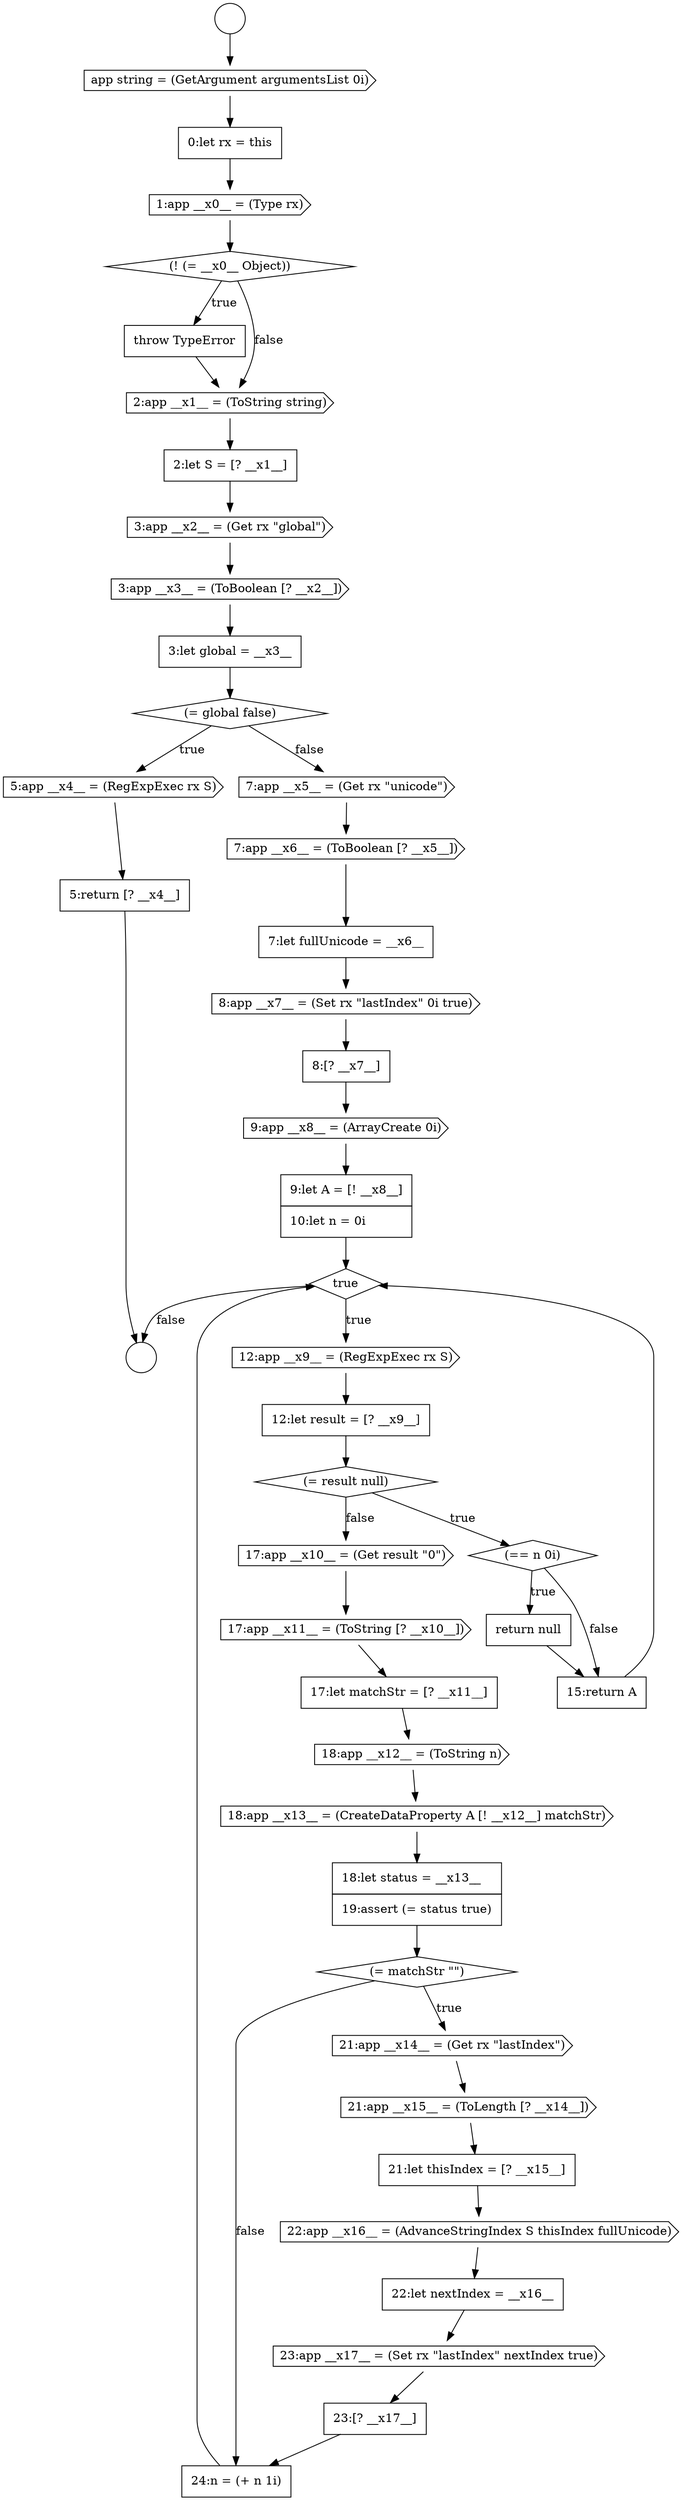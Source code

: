 digraph {
  node14057 [shape=cds, label=<<font color="black">2:app __x1__ = (ToString string)</font>> color="black" fillcolor="white" style=filled]
  node14084 [shape=none, margin=0, label=<<font color="black">
    <table border="0" cellborder="1" cellspacing="0" cellpadding="10">
      <tr><td align="left">18:let status = __x13__</td></tr>
      <tr><td align="left">19:assert (= status true)</td></tr>
    </table>
  </font>> color="black" fillcolor="white" style=filled]
  node14089 [shape=cds, label=<<font color="black">22:app __x16__ = (AdvanceStringIndex S thisIndex fullUnicode)</font>> color="black" fillcolor="white" style=filled]
  node14088 [shape=none, margin=0, label=<<font color="black">
    <table border="0" cellborder="1" cellspacing="0" cellpadding="10">
      <tr><td align="left">21:let thisIndex = [? __x15__]</td></tr>
    </table>
  </font>> color="black" fillcolor="white" style=filled]
  node14051 [shape=circle label=" " color="black" fillcolor="white" style=filled]
  node14071 [shape=none, margin=0, label=<<font color="black">
    <table border="0" cellborder="1" cellspacing="0" cellpadding="10">
      <tr><td align="left">9:let A = [! __x8__]</td></tr>
      <tr><td align="left">10:let n = 0i</td></tr>
    </table>
  </font>> color="black" fillcolor="white" style=filled]
  node14060 [shape=cds, label=<<font color="black">3:app __x3__ = (ToBoolean [? __x2__])</font>> color="black" fillcolor="white" style=filled]
  node14075 [shape=diamond, label=<<font color="black">(= result null)</font>> color="black" fillcolor="white" style=filled]
  node14064 [shape=none, margin=0, label=<<font color="black">
    <table border="0" cellborder="1" cellspacing="0" cellpadding="10">
      <tr><td align="left">5:return [? __x4__]</td></tr>
    </table>
  </font>> color="black" fillcolor="white" style=filled]
  node14052 [shape=cds, label=<<font color="black">app string = (GetArgument argumentsList 0i)</font>> color="black" fillcolor="white" style=filled]
  node14067 [shape=none, margin=0, label=<<font color="black">
    <table border="0" cellborder="1" cellspacing="0" cellpadding="10">
      <tr><td align="left">7:let fullUnicode = __x6__</td></tr>
    </table>
  </font>> color="black" fillcolor="white" style=filled]
  node14063 [shape=cds, label=<<font color="black">5:app __x4__ = (RegExpExec rx S)</font>> color="black" fillcolor="white" style=filled]
  node14068 [shape=cds, label=<<font color="black">8:app __x7__ = (Set rx &quot;lastIndex&quot; 0i true)</font>> color="black" fillcolor="white" style=filled]
  node14091 [shape=cds, label=<<font color="black">23:app __x17__ = (Set rx &quot;lastIndex&quot; nextIndex true)</font>> color="black" fillcolor="white" style=filled]
  node14073 [shape=cds, label=<<font color="black">12:app __x9__ = (RegExpExec rx S)</font>> color="black" fillcolor="white" style=filled]
  node14058 [shape=none, margin=0, label=<<font color="black">
    <table border="0" cellborder="1" cellspacing="0" cellpadding="10">
      <tr><td align="left">2:let S = [? __x1__]</td></tr>
    </table>
  </font>> color="black" fillcolor="white" style=filled]
  node14054 [shape=cds, label=<<font color="black">1:app __x0__ = (Type rx)</font>> color="black" fillcolor="white" style=filled]
  node14078 [shape=none, margin=0, label=<<font color="black">
    <table border="0" cellborder="1" cellspacing="0" cellpadding="10">
      <tr><td align="left">15:return A</td></tr>
    </table>
  </font>> color="black" fillcolor="white" style=filled]
  node14093 [shape=none, margin=0, label=<<font color="black">
    <table border="0" cellborder="1" cellspacing="0" cellpadding="10">
      <tr><td align="left">24:n = (+ n 1i)</td></tr>
    </table>
  </font>> color="black" fillcolor="white" style=filled]
  node14056 [shape=none, margin=0, label=<<font color="black">
    <table border="0" cellborder="1" cellspacing="0" cellpadding="10">
      <tr><td align="left">throw TypeError</td></tr>
    </table>
  </font>> color="black" fillcolor="white" style=filled]
  node14061 [shape=none, margin=0, label=<<font color="black">
    <table border="0" cellborder="1" cellspacing="0" cellpadding="10">
      <tr><td align="left">3:let global = __x3__</td></tr>
    </table>
  </font>> color="black" fillcolor="white" style=filled]
  node14066 [shape=cds, label=<<font color="black">7:app __x6__ = (ToBoolean [? __x5__])</font>> color="black" fillcolor="white" style=filled]
  node14092 [shape=none, margin=0, label=<<font color="black">
    <table border="0" cellborder="1" cellspacing="0" cellpadding="10">
      <tr><td align="left">23:[? __x17__]</td></tr>
    </table>
  </font>> color="black" fillcolor="white" style=filled]
  node14085 [shape=diamond, label=<<font color="black">(= matchStr &quot;&quot;)</font>> color="black" fillcolor="white" style=filled]
  node14077 [shape=none, margin=0, label=<<font color="black">
    <table border="0" cellborder="1" cellspacing="0" cellpadding="10">
      <tr><td align="left">return null</td></tr>
    </table>
  </font>> color="black" fillcolor="white" style=filled]
  node14072 [shape=diamond, label=<<font color="black">true</font>> color="black" fillcolor="white" style=filled]
  node14076 [shape=diamond, label=<<font color="black">(== n 0i)</font>> color="black" fillcolor="white" style=filled]
  node14074 [shape=none, margin=0, label=<<font color="black">
    <table border="0" cellborder="1" cellspacing="0" cellpadding="10">
      <tr><td align="left">12:let result = [? __x9__]</td></tr>
    </table>
  </font>> color="black" fillcolor="white" style=filled]
  node14059 [shape=cds, label=<<font color="black">3:app __x2__ = (Get rx &quot;global&quot;)</font>> color="black" fillcolor="white" style=filled]
  node14082 [shape=cds, label=<<font color="black">18:app __x12__ = (ToString n)</font>> color="black" fillcolor="white" style=filled]
  node14080 [shape=cds, label=<<font color="black">17:app __x11__ = (ToString [? __x10__])</font>> color="black" fillcolor="white" style=filled]
  node14053 [shape=none, margin=0, label=<<font color="black">
    <table border="0" cellborder="1" cellspacing="0" cellpadding="10">
      <tr><td align="left">0:let rx = this</td></tr>
    </table>
  </font>> color="black" fillcolor="white" style=filled]
  node14081 [shape=none, margin=0, label=<<font color="black">
    <table border="0" cellborder="1" cellspacing="0" cellpadding="10">
      <tr><td align="left">17:let matchStr = [? __x11__]</td></tr>
    </table>
  </font>> color="black" fillcolor="white" style=filled]
  node14086 [shape=cds, label=<<font color="black">21:app __x14__ = (Get rx &quot;lastIndex&quot;)</font>> color="black" fillcolor="white" style=filled]
  node14083 [shape=cds, label=<<font color="black">18:app __x13__ = (CreateDataProperty A [! __x12__] matchStr)</font>> color="black" fillcolor="white" style=filled]
  node14079 [shape=cds, label=<<font color="black">17:app __x10__ = (Get result &quot;0&quot;)</font>> color="black" fillcolor="white" style=filled]
  node14069 [shape=none, margin=0, label=<<font color="black">
    <table border="0" cellborder="1" cellspacing="0" cellpadding="10">
      <tr><td align="left">8:[? __x7__]</td></tr>
    </table>
  </font>> color="black" fillcolor="white" style=filled]
  node14065 [shape=cds, label=<<font color="black">7:app __x5__ = (Get rx &quot;unicode&quot;)</font>> color="black" fillcolor="white" style=filled]
  node14070 [shape=cds, label=<<font color="black">9:app __x8__ = (ArrayCreate 0i)</font>> color="black" fillcolor="white" style=filled]
  node14050 [shape=circle label=" " color="black" fillcolor="white" style=filled]
  node14090 [shape=none, margin=0, label=<<font color="black">
    <table border="0" cellborder="1" cellspacing="0" cellpadding="10">
      <tr><td align="left">22:let nextIndex = __x16__</td></tr>
    </table>
  </font>> color="black" fillcolor="white" style=filled]
  node14087 [shape=cds, label=<<font color="black">21:app __x15__ = (ToLength [? __x14__])</font>> color="black" fillcolor="white" style=filled]
  node14062 [shape=diamond, label=<<font color="black">(= global false)</font>> color="black" fillcolor="white" style=filled]
  node14055 [shape=diamond, label=<<font color="black">(! (= __x0__ Object))</font>> color="black" fillcolor="white" style=filled]
  node14084 -> node14085 [ color="black"]
  node14076 -> node14077 [label=<<font color="black">true</font>> color="black"]
  node14076 -> node14078 [label=<<font color="black">false</font>> color="black"]
  node14085 -> node14086 [label=<<font color="black">true</font>> color="black"]
  node14085 -> node14093 [label=<<font color="black">false</font>> color="black"]
  node14057 -> node14058 [ color="black"]
  node14056 -> node14057 [ color="black"]
  node14052 -> node14053 [ color="black"]
  node14070 -> node14071 [ color="black"]
  node14065 -> node14066 [ color="black"]
  node14069 -> node14070 [ color="black"]
  node14074 -> node14075 [ color="black"]
  node14055 -> node14056 [label=<<font color="black">true</font>> color="black"]
  node14055 -> node14057 [label=<<font color="black">false</font>> color="black"]
  node14075 -> node14076 [label=<<font color="black">true</font>> color="black"]
  node14075 -> node14079 [label=<<font color="black">false</font>> color="black"]
  node14058 -> node14059 [ color="black"]
  node14080 -> node14081 [ color="black"]
  node14064 -> node14051 [ color="black"]
  node14054 -> node14055 [ color="black"]
  node14073 -> node14074 [ color="black"]
  node14071 -> node14072 [ color="black"]
  node14077 -> node14078 [ color="black"]
  node14091 -> node14092 [ color="black"]
  node14089 -> node14090 [ color="black"]
  node14072 -> node14073 [label=<<font color="black">true</font>> color="black"]
  node14072 -> node14051 [label=<<font color="black">false</font>> color="black"]
  node14079 -> node14080 [ color="black"]
  node14090 -> node14091 [ color="black"]
  node14063 -> node14064 [ color="black"]
  node14068 -> node14069 [ color="black"]
  node14066 -> node14067 [ color="black"]
  node14060 -> node14061 [ color="black"]
  node14087 -> node14088 [ color="black"]
  node14083 -> node14084 [ color="black"]
  node14061 -> node14062 [ color="black"]
  node14086 -> node14087 [ color="black"]
  node14092 -> node14093 [ color="black"]
  node14078 -> node14072 [ color="black"]
  node14053 -> node14054 [ color="black"]
  node14059 -> node14060 [ color="black"]
  node14082 -> node14083 [ color="black"]
  node14093 -> node14072 [ color="black"]
  node14067 -> node14068 [ color="black"]
  node14062 -> node14063 [label=<<font color="black">true</font>> color="black"]
  node14062 -> node14065 [label=<<font color="black">false</font>> color="black"]
  node14050 -> node14052 [ color="black"]
  node14088 -> node14089 [ color="black"]
  node14081 -> node14082 [ color="black"]
}
